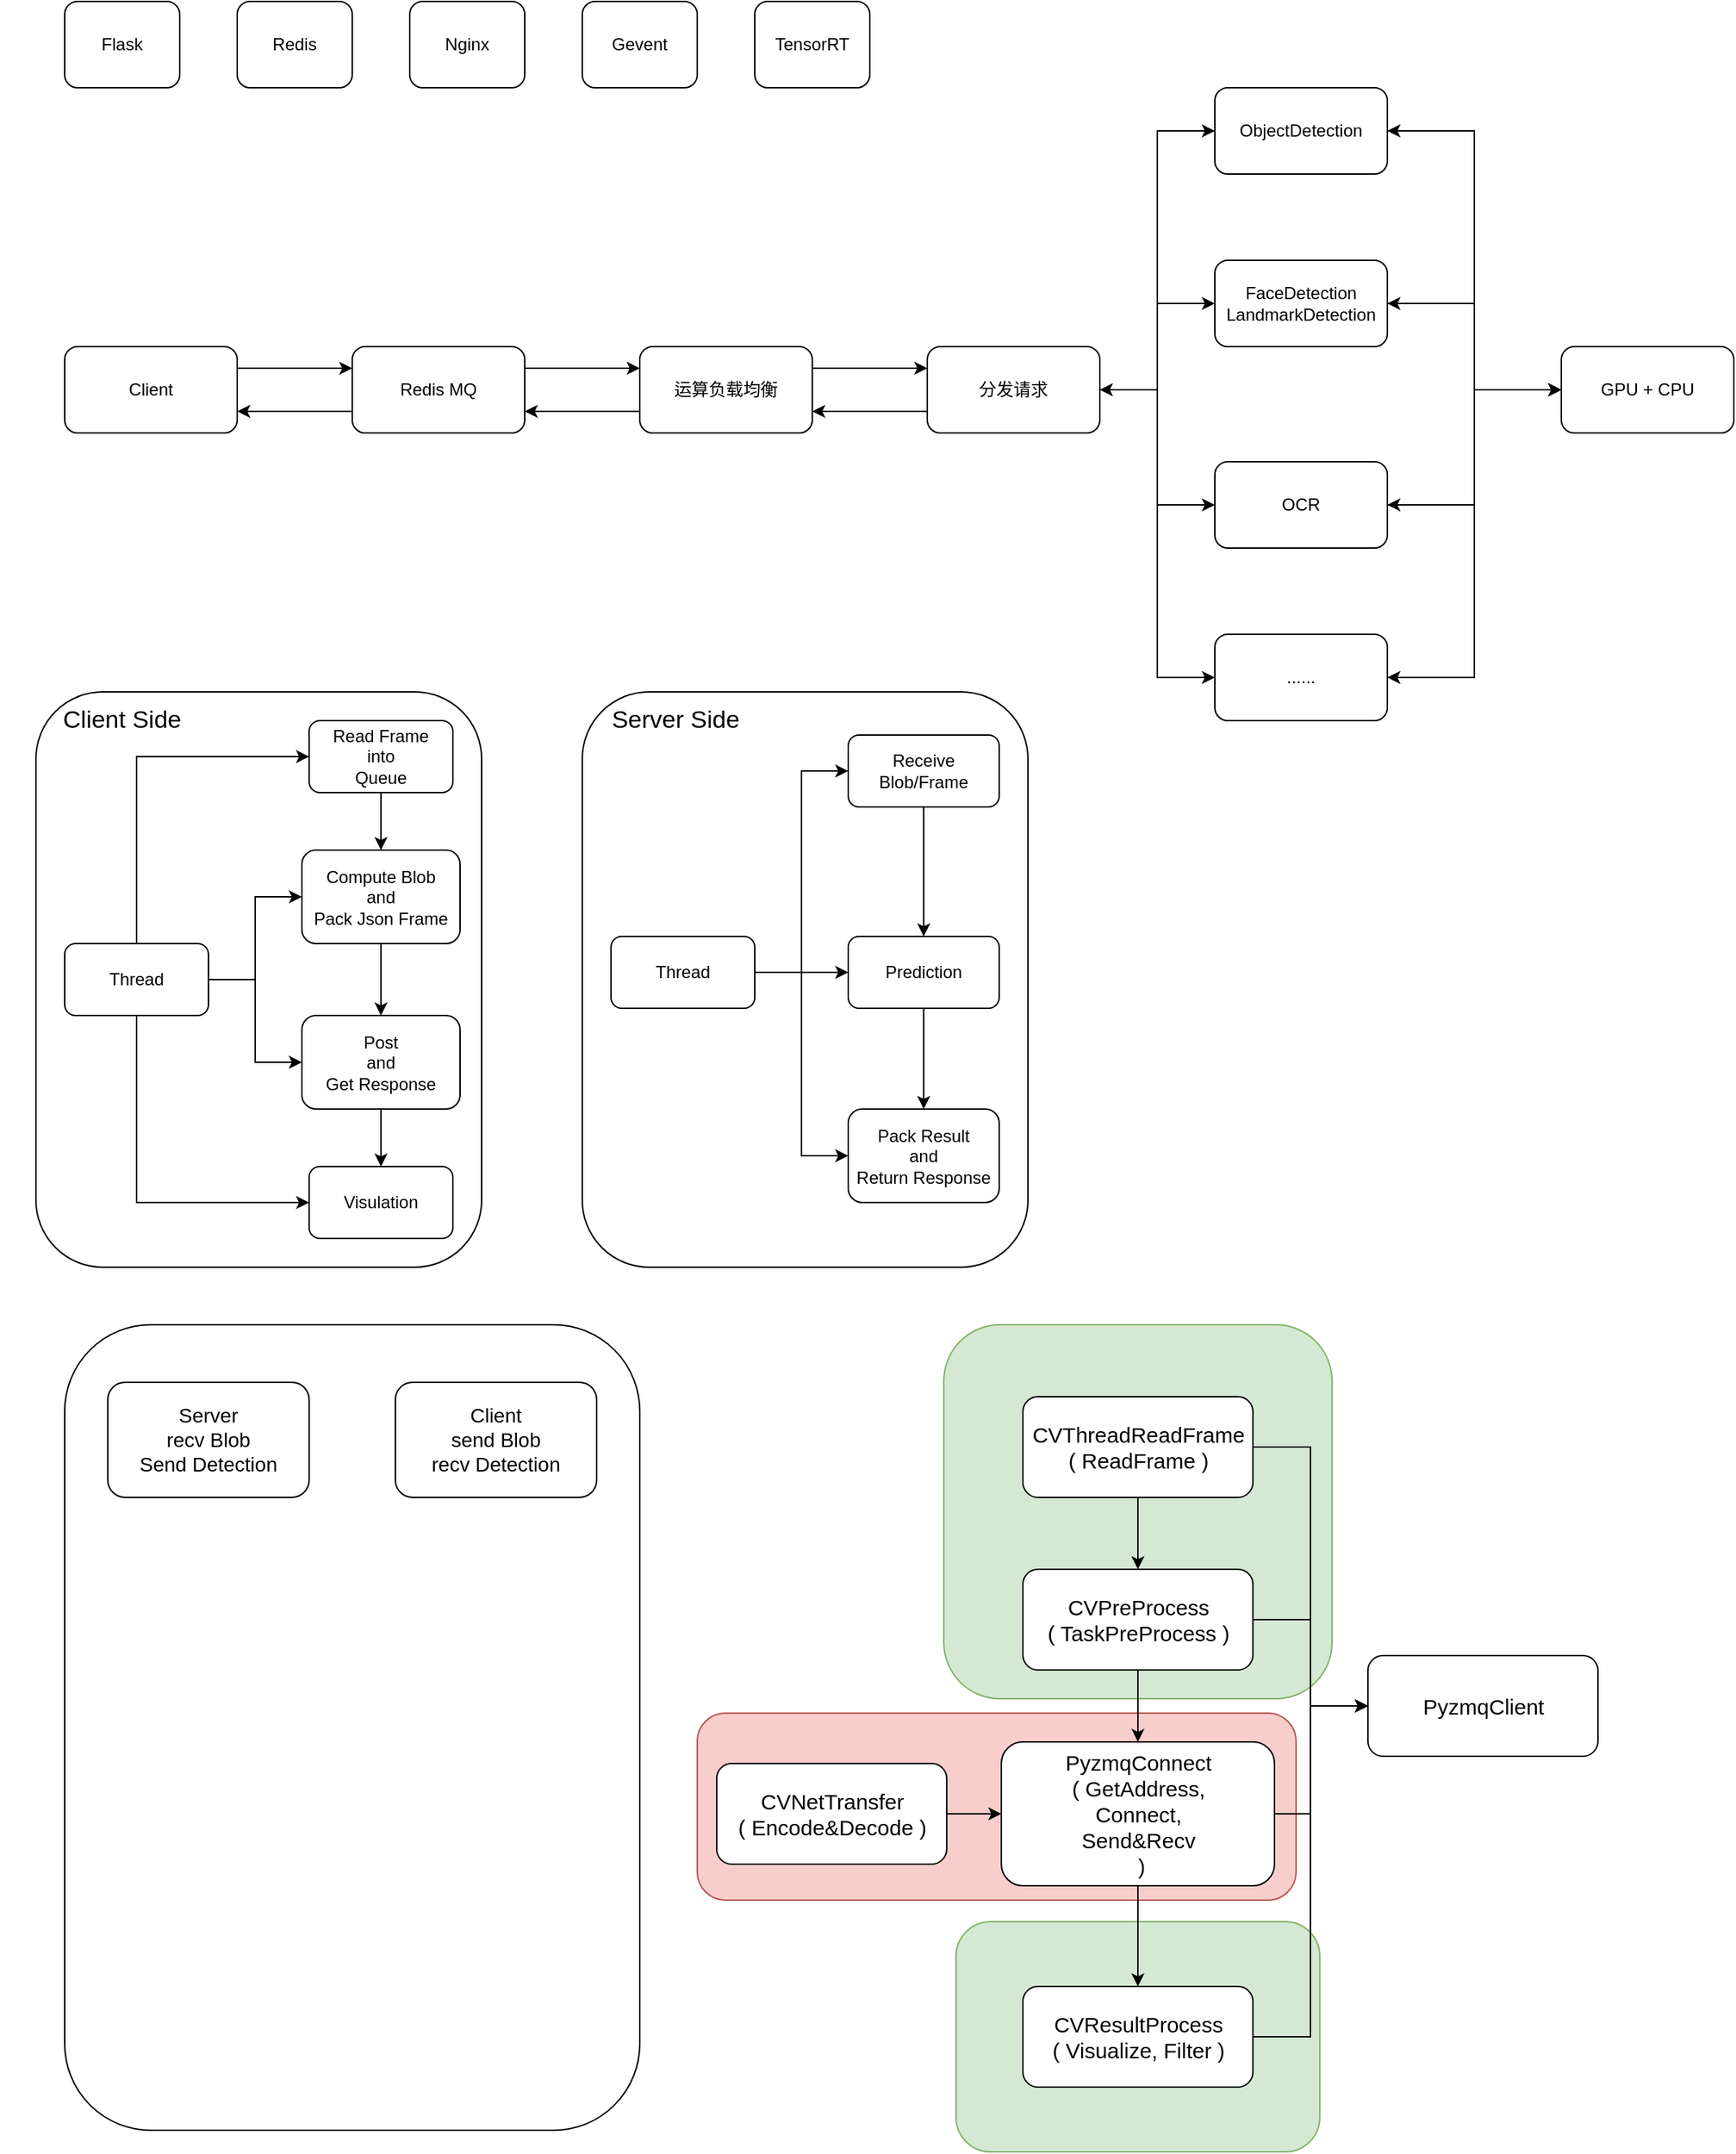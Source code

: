 <mxfile version="14.1.2" type="github">
  <diagram id="7dhG77_Q10vjQAKvfWMw" name="Page-1">
    <mxGraphModel dx="1056" dy="641" grid="1" gridSize="10" guides="1" tooltips="1" connect="1" arrows="1" fold="1" page="1" pageScale="1" pageWidth="827" pageHeight="1169" math="0" shadow="0">
      <root>
        <mxCell id="0" />
        <mxCell id="1" parent="0" />
        <mxCell id="MtR0q6EYVEY2UFpirdCm-31" value="" style="rounded=1;whiteSpace=wrap;html=1;fillColor=#f8cecc;strokeColor=#b85450;" vertex="1" parent="1">
          <mxGeometry x="520" y="1230" width="416.5" height="130" as="geometry" />
        </mxCell>
        <mxCell id="MtR0q6EYVEY2UFpirdCm-30" value="" style="rounded=1;whiteSpace=wrap;html=1;fillColor=#d5e8d4;strokeColor=#82b366;" vertex="1" parent="1">
          <mxGeometry x="700" y="1375" width="253" height="160" as="geometry" />
        </mxCell>
        <mxCell id="kNMitA74HekCaNC5wL4F-1" value="" style="rounded=1;whiteSpace=wrap;html=1;" parent="1" vertex="1">
          <mxGeometry x="80" y="960" width="400" height="560" as="geometry" />
        </mxCell>
        <mxCell id="WyiyPVkX2-RSNoQSLLox-2" style="edgeStyle=orthogonalEdgeStyle;rounded=0;orthogonalLoop=1;jettySize=auto;html=1;exitX=1;exitY=0.25;exitDx=0;exitDy=0;entryX=0;entryY=0.25;entryDx=0;entryDy=0;" parent="1" source="9NKGEl0jnILZwDAVQmjc-1" target="9NKGEl0jnILZwDAVQmjc-3" edge="1">
          <mxGeometry relative="1" as="geometry" />
        </mxCell>
        <mxCell id="9NKGEl0jnILZwDAVQmjc-1" value="Client" style="rounded=1;whiteSpace=wrap;html=1;" parent="1" vertex="1">
          <mxGeometry x="80" y="280" width="120" height="60" as="geometry" />
        </mxCell>
        <mxCell id="i9eNnEVXPlJ7ctMdqRhR-3" style="edgeStyle=orthogonalEdgeStyle;rounded=0;orthogonalLoop=1;jettySize=auto;html=1;exitX=0;exitY=0.75;exitDx=0;exitDy=0;entryX=1;entryY=0.75;entryDx=0;entryDy=0;" parent="1" source="9NKGEl0jnILZwDAVQmjc-3" target="9NKGEl0jnILZwDAVQmjc-1" edge="1">
          <mxGeometry relative="1" as="geometry" />
        </mxCell>
        <mxCell id="i9eNnEVXPlJ7ctMdqRhR-4" style="edgeStyle=orthogonalEdgeStyle;rounded=0;orthogonalLoop=1;jettySize=auto;html=1;exitX=1;exitY=0.25;exitDx=0;exitDy=0;entryX=0;entryY=0.25;entryDx=0;entryDy=0;" parent="1" source="9NKGEl0jnILZwDAVQmjc-3" target="i9eNnEVXPlJ7ctMdqRhR-1" edge="1">
          <mxGeometry relative="1" as="geometry" />
        </mxCell>
        <mxCell id="9NKGEl0jnILZwDAVQmjc-3" value="Redis MQ" style="rounded=1;whiteSpace=wrap;html=1;" parent="1" vertex="1">
          <mxGeometry x="280" y="280" width="120" height="60" as="geometry" />
        </mxCell>
        <mxCell id="i9eNnEVXPlJ7ctMdqRhR-5" style="edgeStyle=orthogonalEdgeStyle;rounded=0;orthogonalLoop=1;jettySize=auto;html=1;exitX=0;exitY=0.75;exitDx=0;exitDy=0;entryX=1;entryY=0.75;entryDx=0;entryDy=0;" parent="1" source="i9eNnEVXPlJ7ctMdqRhR-1" target="9NKGEl0jnILZwDAVQmjc-3" edge="1">
          <mxGeometry relative="1" as="geometry" />
        </mxCell>
        <mxCell id="Oo6SzhEoN0E3CcnQ-WtD-2" style="edgeStyle=orthogonalEdgeStyle;rounded=0;orthogonalLoop=1;jettySize=auto;html=1;exitX=1;exitY=0.25;exitDx=0;exitDy=0;entryX=0;entryY=0.25;entryDx=0;entryDy=0;" parent="1" source="i9eNnEVXPlJ7ctMdqRhR-1" target="Oo6SzhEoN0E3CcnQ-WtD-1" edge="1">
          <mxGeometry relative="1" as="geometry" />
        </mxCell>
        <mxCell id="i9eNnEVXPlJ7ctMdqRhR-1" value="运算负载均衡" style="rounded=1;whiteSpace=wrap;html=1;" parent="1" vertex="1">
          <mxGeometry x="480" y="280" width="120" height="60" as="geometry" />
        </mxCell>
        <mxCell id="Oo6SzhEoN0E3CcnQ-WtD-21" style="edgeStyle=orthogonalEdgeStyle;rounded=0;orthogonalLoop=1;jettySize=auto;html=1;entryX=1;entryY=0.5;entryDx=0;entryDy=0;" parent="1" source="i9eNnEVXPlJ7ctMdqRhR-6" target="Oo6SzhEoN0E3CcnQ-WtD-4" edge="1">
          <mxGeometry relative="1" as="geometry" />
        </mxCell>
        <mxCell id="Oo6SzhEoN0E3CcnQ-WtD-22" style="edgeStyle=orthogonalEdgeStyle;rounded=0;orthogonalLoop=1;jettySize=auto;html=1;entryX=1;entryY=0.5;entryDx=0;entryDy=0;" parent="1" source="i9eNnEVXPlJ7ctMdqRhR-6" target="Oo6SzhEoN0E3CcnQ-WtD-5" edge="1">
          <mxGeometry relative="1" as="geometry" />
        </mxCell>
        <mxCell id="Oo6SzhEoN0E3CcnQ-WtD-23" style="edgeStyle=orthogonalEdgeStyle;rounded=0;orthogonalLoop=1;jettySize=auto;html=1;entryX=1;entryY=0.5;entryDx=0;entryDy=0;" parent="1" source="i9eNnEVXPlJ7ctMdqRhR-6" target="Oo6SzhEoN0E3CcnQ-WtD-6" edge="1">
          <mxGeometry relative="1" as="geometry" />
        </mxCell>
        <mxCell id="Oo6SzhEoN0E3CcnQ-WtD-24" style="edgeStyle=orthogonalEdgeStyle;rounded=0;orthogonalLoop=1;jettySize=auto;html=1;entryX=1;entryY=0.5;entryDx=0;entryDy=0;" parent="1" source="i9eNnEVXPlJ7ctMdqRhR-6" target="Oo6SzhEoN0E3CcnQ-WtD-7" edge="1">
          <mxGeometry relative="1" as="geometry" />
        </mxCell>
        <mxCell id="i9eNnEVXPlJ7ctMdqRhR-6" value="GPU + CPU" style="rounded=1;whiteSpace=wrap;html=1;" parent="1" vertex="1">
          <mxGeometry x="1121" y="280" width="120" height="60" as="geometry" />
        </mxCell>
        <mxCell id="1QFQKJrHIQteWZRxJTOW-2" value="Flask" style="rounded=1;whiteSpace=wrap;html=1;" parent="1" vertex="1">
          <mxGeometry x="80" y="40" width="80" height="60" as="geometry" />
        </mxCell>
        <mxCell id="1QFQKJrHIQteWZRxJTOW-7" value="Redis" style="rounded=1;whiteSpace=wrap;html=1;" parent="1" vertex="1">
          <mxGeometry x="200" y="40" width="80" height="60" as="geometry" />
        </mxCell>
        <mxCell id="1QFQKJrHIQteWZRxJTOW-8" value="Nginx" style="rounded=1;whiteSpace=wrap;html=1;" parent="1" vertex="1">
          <mxGeometry x="320" y="40" width="80" height="60" as="geometry" />
        </mxCell>
        <mxCell id="1QFQKJrHIQteWZRxJTOW-9" value="Gevent" style="rounded=1;whiteSpace=wrap;html=1;" parent="1" vertex="1">
          <mxGeometry x="440" y="40" width="80" height="60" as="geometry" />
        </mxCell>
        <mxCell id="Oo6SzhEoN0E3CcnQ-WtD-3" style="edgeStyle=orthogonalEdgeStyle;rounded=0;orthogonalLoop=1;jettySize=auto;html=1;exitX=0;exitY=0.75;exitDx=0;exitDy=0;entryX=1;entryY=0.75;entryDx=0;entryDy=0;" parent="1" source="Oo6SzhEoN0E3CcnQ-WtD-1" target="i9eNnEVXPlJ7ctMdqRhR-1" edge="1">
          <mxGeometry relative="1" as="geometry" />
        </mxCell>
        <mxCell id="Oo6SzhEoN0E3CcnQ-WtD-16" style="edgeStyle=orthogonalEdgeStyle;rounded=0;orthogonalLoop=1;jettySize=auto;html=1;entryX=0;entryY=0.5;entryDx=0;entryDy=0;" parent="1" source="Oo6SzhEoN0E3CcnQ-WtD-1" target="Oo6SzhEoN0E3CcnQ-WtD-4" edge="1">
          <mxGeometry relative="1" as="geometry" />
        </mxCell>
        <mxCell id="Oo6SzhEoN0E3CcnQ-WtD-17" style="edgeStyle=orthogonalEdgeStyle;rounded=0;orthogonalLoop=1;jettySize=auto;html=1;entryX=0;entryY=0.5;entryDx=0;entryDy=0;" parent="1" source="Oo6SzhEoN0E3CcnQ-WtD-1" target="Oo6SzhEoN0E3CcnQ-WtD-5" edge="1">
          <mxGeometry relative="1" as="geometry" />
        </mxCell>
        <mxCell id="Oo6SzhEoN0E3CcnQ-WtD-18" style="edgeStyle=orthogonalEdgeStyle;rounded=0;orthogonalLoop=1;jettySize=auto;html=1;entryX=0;entryY=0.5;entryDx=0;entryDy=0;" parent="1" source="Oo6SzhEoN0E3CcnQ-WtD-1" target="Oo6SzhEoN0E3CcnQ-WtD-6" edge="1">
          <mxGeometry relative="1" as="geometry" />
        </mxCell>
        <mxCell id="Oo6SzhEoN0E3CcnQ-WtD-19" style="edgeStyle=orthogonalEdgeStyle;rounded=0;orthogonalLoop=1;jettySize=auto;html=1;entryX=0;entryY=0.5;entryDx=0;entryDy=0;" parent="1" source="Oo6SzhEoN0E3CcnQ-WtD-1" target="Oo6SzhEoN0E3CcnQ-WtD-7" edge="1">
          <mxGeometry relative="1" as="geometry" />
        </mxCell>
        <mxCell id="Oo6SzhEoN0E3CcnQ-WtD-1" value="分发请求" style="rounded=1;whiteSpace=wrap;html=1;" parent="1" vertex="1">
          <mxGeometry x="680" y="280" width="120" height="60" as="geometry" />
        </mxCell>
        <mxCell id="Oo6SzhEoN0E3CcnQ-WtD-12" style="edgeStyle=orthogonalEdgeStyle;rounded=0;orthogonalLoop=1;jettySize=auto;html=1;entryX=0;entryY=0.5;entryDx=0;entryDy=0;" parent="1" source="Oo6SzhEoN0E3CcnQ-WtD-4" target="i9eNnEVXPlJ7ctMdqRhR-6" edge="1">
          <mxGeometry relative="1" as="geometry" />
        </mxCell>
        <mxCell id="Oo6SzhEoN0E3CcnQ-WtD-20" style="edgeStyle=orthogonalEdgeStyle;rounded=0;orthogonalLoop=1;jettySize=auto;html=1;entryX=1;entryY=0.5;entryDx=0;entryDy=0;" parent="1" source="Oo6SzhEoN0E3CcnQ-WtD-4" target="Oo6SzhEoN0E3CcnQ-WtD-1" edge="1">
          <mxGeometry relative="1" as="geometry" />
        </mxCell>
        <mxCell id="Oo6SzhEoN0E3CcnQ-WtD-4" value="ObjectDetection" style="rounded=1;whiteSpace=wrap;html=1;" parent="1" vertex="1">
          <mxGeometry x="880" y="100" width="120" height="60" as="geometry" />
        </mxCell>
        <mxCell id="Oo6SzhEoN0E3CcnQ-WtD-13" style="edgeStyle=orthogonalEdgeStyle;rounded=0;orthogonalLoop=1;jettySize=auto;html=1;" parent="1" source="Oo6SzhEoN0E3CcnQ-WtD-5" target="i9eNnEVXPlJ7ctMdqRhR-6" edge="1">
          <mxGeometry relative="1" as="geometry" />
        </mxCell>
        <mxCell id="Oo6SzhEoN0E3CcnQ-WtD-5" value="FaceDetection&lt;br&gt;LandmarkDetection" style="rounded=1;whiteSpace=wrap;html=1;" parent="1" vertex="1">
          <mxGeometry x="880" y="220" width="120" height="60" as="geometry" />
        </mxCell>
        <mxCell id="Oo6SzhEoN0E3CcnQ-WtD-14" style="edgeStyle=orthogonalEdgeStyle;rounded=0;orthogonalLoop=1;jettySize=auto;html=1;entryX=0;entryY=0.5;entryDx=0;entryDy=0;" parent="1" source="Oo6SzhEoN0E3CcnQ-WtD-6" target="i9eNnEVXPlJ7ctMdqRhR-6" edge="1">
          <mxGeometry relative="1" as="geometry" />
        </mxCell>
        <mxCell id="Oo6SzhEoN0E3CcnQ-WtD-6" value="OCR" style="rounded=1;whiteSpace=wrap;html=1;" parent="1" vertex="1">
          <mxGeometry x="880" y="360" width="120" height="60" as="geometry" />
        </mxCell>
        <mxCell id="Oo6SzhEoN0E3CcnQ-WtD-15" style="edgeStyle=orthogonalEdgeStyle;rounded=0;orthogonalLoop=1;jettySize=auto;html=1;entryX=0;entryY=0.5;entryDx=0;entryDy=0;" parent="1" source="Oo6SzhEoN0E3CcnQ-WtD-7" target="i9eNnEVXPlJ7ctMdqRhR-6" edge="1">
          <mxGeometry relative="1" as="geometry" />
        </mxCell>
        <mxCell id="Oo6SzhEoN0E3CcnQ-WtD-7" value="......" style="rounded=1;whiteSpace=wrap;html=1;" parent="1" vertex="1">
          <mxGeometry x="880" y="480" width="120" height="60" as="geometry" />
        </mxCell>
        <mxCell id="Oo6SzhEoN0E3CcnQ-WtD-10" value="TensorRT" style="rounded=1;whiteSpace=wrap;html=1;" parent="1" vertex="1">
          <mxGeometry x="560" y="40" width="80" height="60" as="geometry" />
        </mxCell>
        <mxCell id="kNVmFIi3BoLwCQZXjS9n-1" value="" style="rounded=1;whiteSpace=wrap;html=1;" parent="1" vertex="1">
          <mxGeometry x="60" y="520" width="310" height="400" as="geometry" />
        </mxCell>
        <mxCell id="kNVmFIi3BoLwCQZXjS9n-4" value="&lt;font style=&quot;font-size: 17px&quot;&gt;Client Side&lt;br&gt;&lt;/font&gt;" style="text;html=1;strokeColor=none;fillColor=none;align=center;verticalAlign=middle;whiteSpace=wrap;rounded=0;" parent="1" vertex="1">
          <mxGeometry x="35" y="520" width="170" height="40" as="geometry" />
        </mxCell>
        <mxCell id="kNVmFIi3BoLwCQZXjS9n-15" style="edgeStyle=orthogonalEdgeStyle;rounded=0;orthogonalLoop=1;jettySize=auto;html=1;entryX=0;entryY=0.5;entryDx=0;entryDy=0;" parent="1" source="kNVmFIi3BoLwCQZXjS9n-6" target="kNVmFIi3BoLwCQZXjS9n-12" edge="1">
          <mxGeometry relative="1" as="geometry">
            <Array as="points">
              <mxPoint x="130" y="565" />
            </Array>
          </mxGeometry>
        </mxCell>
        <mxCell id="kNVmFIi3BoLwCQZXjS9n-23" style="edgeStyle=orthogonalEdgeStyle;rounded=0;orthogonalLoop=1;jettySize=auto;html=1;entryX=0;entryY=0.5;entryDx=0;entryDy=0;" parent="1" source="kNVmFIi3BoLwCQZXjS9n-6" target="kNVmFIi3BoLwCQZXjS9n-22" edge="1">
          <mxGeometry relative="1" as="geometry">
            <Array as="points">
              <mxPoint x="130" y="875" />
            </Array>
          </mxGeometry>
        </mxCell>
        <mxCell id="kNVmFIi3BoLwCQZXjS9n-26" style="edgeStyle=orthogonalEdgeStyle;rounded=0;orthogonalLoop=1;jettySize=auto;html=1;entryX=0;entryY=0.5;entryDx=0;entryDy=0;" parent="1" source="kNVmFIi3BoLwCQZXjS9n-6" target="kNVmFIi3BoLwCQZXjS9n-13" edge="1">
          <mxGeometry relative="1" as="geometry" />
        </mxCell>
        <mxCell id="kNVmFIi3BoLwCQZXjS9n-29" style="edgeStyle=orthogonalEdgeStyle;rounded=0;orthogonalLoop=1;jettySize=auto;html=1;entryX=0;entryY=0.5;entryDx=0;entryDy=0;" parent="1" source="kNVmFIi3BoLwCQZXjS9n-6" target="kNVmFIi3BoLwCQZXjS9n-28" edge="1">
          <mxGeometry relative="1" as="geometry" />
        </mxCell>
        <mxCell id="kNVmFIi3BoLwCQZXjS9n-6" value="Thread" style="rounded=1;whiteSpace=wrap;html=1;" parent="1" vertex="1">
          <mxGeometry x="80" y="695" width="100" height="50" as="geometry" />
        </mxCell>
        <mxCell id="kNVmFIi3BoLwCQZXjS9n-18" style="edgeStyle=orthogonalEdgeStyle;rounded=0;orthogonalLoop=1;jettySize=auto;html=1;entryX=0.5;entryY=0;entryDx=0;entryDy=0;" parent="1" source="kNVmFIi3BoLwCQZXjS9n-12" target="kNVmFIi3BoLwCQZXjS9n-13" edge="1">
          <mxGeometry relative="1" as="geometry" />
        </mxCell>
        <mxCell id="kNVmFIi3BoLwCQZXjS9n-12" value="Read Frame&lt;br&gt;into&lt;br&gt;Queue" style="rounded=1;whiteSpace=wrap;html=1;" parent="1" vertex="1">
          <mxGeometry x="250" y="540" width="100" height="50" as="geometry" />
        </mxCell>
        <mxCell id="kNVmFIi3BoLwCQZXjS9n-30" style="edgeStyle=orthogonalEdgeStyle;rounded=0;orthogonalLoop=1;jettySize=auto;html=1;entryX=0.5;entryY=0;entryDx=0;entryDy=0;" parent="1" source="kNVmFIi3BoLwCQZXjS9n-13" target="kNVmFIi3BoLwCQZXjS9n-28" edge="1">
          <mxGeometry relative="1" as="geometry" />
        </mxCell>
        <mxCell id="kNVmFIi3BoLwCQZXjS9n-13" value="Compute Blob&lt;br&gt;and&lt;br&gt;Pack Json Frame" style="rounded=1;whiteSpace=wrap;html=1;" parent="1" vertex="1">
          <mxGeometry x="245" y="630" width="110" height="65" as="geometry" />
        </mxCell>
        <mxCell id="kNVmFIi3BoLwCQZXjS9n-22" value="Visulation" style="rounded=1;whiteSpace=wrap;html=1;" parent="1" vertex="1">
          <mxGeometry x="250" y="850" width="100" height="50" as="geometry" />
        </mxCell>
        <mxCell id="kNVmFIi3BoLwCQZXjS9n-31" style="edgeStyle=orthogonalEdgeStyle;rounded=0;orthogonalLoop=1;jettySize=auto;html=1;entryX=0.5;entryY=0;entryDx=0;entryDy=0;" parent="1" source="kNVmFIi3BoLwCQZXjS9n-28" target="kNVmFIi3BoLwCQZXjS9n-22" edge="1">
          <mxGeometry relative="1" as="geometry" />
        </mxCell>
        <mxCell id="kNVmFIi3BoLwCQZXjS9n-28" value="Post&lt;br&gt;and&lt;br&gt;Get Response" style="rounded=1;whiteSpace=wrap;html=1;" parent="1" vertex="1">
          <mxGeometry x="245" y="745" width="110" height="65" as="geometry" />
        </mxCell>
        <mxCell id="kNVmFIi3BoLwCQZXjS9n-32" value="" style="rounded=1;whiteSpace=wrap;html=1;" parent="1" vertex="1">
          <mxGeometry x="440" y="520" width="310" height="400" as="geometry" />
        </mxCell>
        <mxCell id="kNVmFIi3BoLwCQZXjS9n-33" value="&lt;font style=&quot;font-size: 17px&quot;&gt;Server Side&lt;br&gt;&lt;/font&gt;" style="text;html=1;strokeColor=none;fillColor=none;align=center;verticalAlign=middle;whiteSpace=wrap;rounded=0;" parent="1" vertex="1">
          <mxGeometry x="450" y="520" width="110" height="40" as="geometry" />
        </mxCell>
        <mxCell id="kNVmFIi3BoLwCQZXjS9n-37" style="edgeStyle=orthogonalEdgeStyle;rounded=0;orthogonalLoop=1;jettySize=auto;html=1;entryX=0;entryY=0.5;entryDx=0;entryDy=0;" parent="1" source="kNVmFIi3BoLwCQZXjS9n-38" target="kNVmFIi3BoLwCQZXjS9n-45" edge="1">
          <mxGeometry relative="1" as="geometry" />
        </mxCell>
        <mxCell id="kNVmFIi3BoLwCQZXjS9n-46" style="edgeStyle=orthogonalEdgeStyle;rounded=0;orthogonalLoop=1;jettySize=auto;html=1;entryX=0;entryY=0.5;entryDx=0;entryDy=0;" parent="1" source="kNVmFIi3BoLwCQZXjS9n-38" target="kNVmFIi3BoLwCQZXjS9n-40" edge="1">
          <mxGeometry relative="1" as="geometry" />
        </mxCell>
        <mxCell id="kNVmFIi3BoLwCQZXjS9n-51" style="edgeStyle=orthogonalEdgeStyle;rounded=0;orthogonalLoop=1;jettySize=auto;html=1;entryX=0;entryY=0.5;entryDx=0;entryDy=0;" parent="1" source="kNVmFIi3BoLwCQZXjS9n-38" target="kNVmFIi3BoLwCQZXjS9n-47" edge="1">
          <mxGeometry relative="1" as="geometry" />
        </mxCell>
        <mxCell id="kNVmFIi3BoLwCQZXjS9n-38" value="Thread" style="rounded=1;whiteSpace=wrap;html=1;" parent="1" vertex="1">
          <mxGeometry x="460" y="690" width="100" height="50" as="geometry" />
        </mxCell>
        <mxCell id="kNVmFIi3BoLwCQZXjS9n-48" style="edgeStyle=orthogonalEdgeStyle;rounded=0;orthogonalLoop=1;jettySize=auto;html=1;entryX=0.5;entryY=0;entryDx=0;entryDy=0;" parent="1" source="kNVmFIi3BoLwCQZXjS9n-40" target="kNVmFIi3BoLwCQZXjS9n-47" edge="1">
          <mxGeometry relative="1" as="geometry" />
        </mxCell>
        <mxCell id="kNVmFIi3BoLwCQZXjS9n-40" value="Receive Blob/Frame" style="rounded=1;whiteSpace=wrap;html=1;" parent="1" vertex="1">
          <mxGeometry x="625" y="550" width="105" height="50" as="geometry" />
        </mxCell>
        <mxCell id="kNVmFIi3BoLwCQZXjS9n-45" value="Pack Result&lt;br&gt;and&lt;br&gt;Return Response" style="rounded=1;whiteSpace=wrap;html=1;" parent="1" vertex="1">
          <mxGeometry x="625" y="810" width="105" height="65" as="geometry" />
        </mxCell>
        <mxCell id="kNVmFIi3BoLwCQZXjS9n-50" style="edgeStyle=orthogonalEdgeStyle;rounded=0;orthogonalLoop=1;jettySize=auto;html=1;entryX=0.5;entryY=0;entryDx=0;entryDy=0;" parent="1" source="kNVmFIi3BoLwCQZXjS9n-47" target="kNVmFIi3BoLwCQZXjS9n-45" edge="1">
          <mxGeometry relative="1" as="geometry" />
        </mxCell>
        <mxCell id="kNVmFIi3BoLwCQZXjS9n-47" value="Prediction" style="rounded=1;whiteSpace=wrap;html=1;" parent="1" vertex="1">
          <mxGeometry x="625" y="690" width="105" height="50" as="geometry" />
        </mxCell>
        <mxCell id="kNMitA74HekCaNC5wL4F-3" value="&lt;font style=&quot;font-size: 14px&quot;&gt;Client&lt;br&gt;send Blob&lt;br&gt;recv Detection&lt;br&gt;&lt;/font&gt;" style="rounded=1;whiteSpace=wrap;html=1;" parent="1" vertex="1">
          <mxGeometry x="310" y="1000" width="140" height="80" as="geometry" />
        </mxCell>
        <mxCell id="kNMitA74HekCaNC5wL4F-4" value="&lt;font style=&quot;font-size: 14px&quot;&gt;Server&lt;br&gt;recv Blob&lt;br&gt;Send Detection&lt;br&gt;&lt;/font&gt;" style="rounded=1;whiteSpace=wrap;html=1;" parent="1" vertex="1">
          <mxGeometry x="110" y="1000" width="140" height="80" as="geometry" />
        </mxCell>
        <mxCell id="MtR0q6EYVEY2UFpirdCm-1" value="" style="rounded=1;whiteSpace=wrap;html=1;fillColor=#d5e8d4;strokeColor=#82b366;" vertex="1" parent="1">
          <mxGeometry x="691.5" y="960" width="270" height="260" as="geometry" />
        </mxCell>
        <mxCell id="MtR0q6EYVEY2UFpirdCm-28" style="edgeStyle=orthogonalEdgeStyle;rounded=0;orthogonalLoop=1;jettySize=auto;html=1;" edge="1" parent="1" source="MtR0q6EYVEY2UFpirdCm-4" target="MtR0q6EYVEY2UFpirdCm-17">
          <mxGeometry relative="1" as="geometry" />
        </mxCell>
        <mxCell id="MtR0q6EYVEY2UFpirdCm-4" value="&lt;font style=&quot;font-size: 15px&quot;&gt;CVNetTransfer&lt;br&gt;( Encode&amp;amp;Decode )&lt;/font&gt;" style="rounded=1;whiteSpace=wrap;html=1;" vertex="1" parent="1">
          <mxGeometry x="533.5" y="1265" width="160" height="70" as="geometry" />
        </mxCell>
        <mxCell id="MtR0q6EYVEY2UFpirdCm-19" style="edgeStyle=orthogonalEdgeStyle;rounded=0;orthogonalLoop=1;jettySize=auto;html=1;entryX=0.5;entryY=0;entryDx=0;entryDy=0;" edge="1" parent="1" source="MtR0q6EYVEY2UFpirdCm-7" target="MtR0q6EYVEY2UFpirdCm-9">
          <mxGeometry relative="1" as="geometry" />
        </mxCell>
        <mxCell id="MtR0q6EYVEY2UFpirdCm-25" style="edgeStyle=orthogonalEdgeStyle;rounded=0;orthogonalLoop=1;jettySize=auto;html=1;entryX=0;entryY=0.5;entryDx=0;entryDy=0;" edge="1" parent="1" source="MtR0q6EYVEY2UFpirdCm-7" target="MtR0q6EYVEY2UFpirdCm-10">
          <mxGeometry relative="1" as="geometry" />
        </mxCell>
        <mxCell id="MtR0q6EYVEY2UFpirdCm-7" value="&lt;font style=&quot;font-size: 15px&quot;&gt;CVThreadReadFrame&lt;br&gt;( ReadFrame )&lt;/font&gt;" style="rounded=1;whiteSpace=wrap;html=1;" vertex="1" parent="1">
          <mxGeometry x="746.5" y="1010" width="160" height="70" as="geometry" />
        </mxCell>
        <mxCell id="MtR0q6EYVEY2UFpirdCm-26" style="edgeStyle=orthogonalEdgeStyle;rounded=0;orthogonalLoop=1;jettySize=auto;html=1;entryX=0;entryY=0.5;entryDx=0;entryDy=0;" edge="1" parent="1" source="MtR0q6EYVEY2UFpirdCm-8" target="MtR0q6EYVEY2UFpirdCm-10">
          <mxGeometry relative="1" as="geometry" />
        </mxCell>
        <mxCell id="MtR0q6EYVEY2UFpirdCm-8" value="&lt;font style=&quot;font-size: 15px&quot;&gt;CVResultProcess&lt;br&gt;( Visualize, Filter )&lt;/font&gt;" style="rounded=1;whiteSpace=wrap;html=1;" vertex="1" parent="1">
          <mxGeometry x="746.5" y="1420" width="160" height="70" as="geometry" />
        </mxCell>
        <mxCell id="MtR0q6EYVEY2UFpirdCm-20" style="edgeStyle=orthogonalEdgeStyle;rounded=0;orthogonalLoop=1;jettySize=auto;html=1;entryX=0.5;entryY=0;entryDx=0;entryDy=0;" edge="1" parent="1" source="MtR0q6EYVEY2UFpirdCm-9" target="MtR0q6EYVEY2UFpirdCm-17">
          <mxGeometry relative="1" as="geometry" />
        </mxCell>
        <mxCell id="MtR0q6EYVEY2UFpirdCm-24" style="edgeStyle=orthogonalEdgeStyle;rounded=0;orthogonalLoop=1;jettySize=auto;html=1;" edge="1" parent="1" source="MtR0q6EYVEY2UFpirdCm-9" target="MtR0q6EYVEY2UFpirdCm-10">
          <mxGeometry relative="1" as="geometry" />
        </mxCell>
        <mxCell id="MtR0q6EYVEY2UFpirdCm-9" value="&lt;font style=&quot;font-size: 15px&quot;&gt;CVPreProcess&lt;br&gt;( TaskPreProcess )&lt;/font&gt;" style="rounded=1;whiteSpace=wrap;html=1;" vertex="1" parent="1">
          <mxGeometry x="746.5" y="1130" width="160" height="70" as="geometry" />
        </mxCell>
        <mxCell id="MtR0q6EYVEY2UFpirdCm-10" value="&lt;span style=&quot;font-size: 15px&quot;&gt;PyzmqClient&lt;br&gt;&lt;/span&gt;" style="rounded=1;whiteSpace=wrap;html=1;" vertex="1" parent="1">
          <mxGeometry x="986.5" y="1190" width="160" height="70" as="geometry" />
        </mxCell>
        <mxCell id="MtR0q6EYVEY2UFpirdCm-21" style="edgeStyle=orthogonalEdgeStyle;rounded=0;orthogonalLoop=1;jettySize=auto;html=1;entryX=0.5;entryY=0;entryDx=0;entryDy=0;" edge="1" parent="1" source="MtR0q6EYVEY2UFpirdCm-17" target="MtR0q6EYVEY2UFpirdCm-8">
          <mxGeometry relative="1" as="geometry" />
        </mxCell>
        <mxCell id="MtR0q6EYVEY2UFpirdCm-27" style="edgeStyle=orthogonalEdgeStyle;rounded=0;orthogonalLoop=1;jettySize=auto;html=1;entryX=0;entryY=0.5;entryDx=0;entryDy=0;" edge="1" parent="1" source="MtR0q6EYVEY2UFpirdCm-17" target="MtR0q6EYVEY2UFpirdCm-10">
          <mxGeometry relative="1" as="geometry">
            <Array as="points">
              <mxPoint x="946.5" y="1300" />
              <mxPoint x="946.5" y="1225" />
            </Array>
          </mxGeometry>
        </mxCell>
        <mxCell id="MtR0q6EYVEY2UFpirdCm-17" value="&lt;font style=&quot;font-size: 15px&quot;&gt;PyzmqConnect&lt;br&gt;( GetAddress, &lt;br&gt;Connect,&lt;br&gt;Send&amp;amp;Recv&lt;br&gt;&amp;nbsp;)&lt;/font&gt;" style="rounded=1;whiteSpace=wrap;html=1;" vertex="1" parent="1">
          <mxGeometry x="731.5" y="1250" width="190" height="100" as="geometry" />
        </mxCell>
      </root>
    </mxGraphModel>
  </diagram>
</mxfile>
